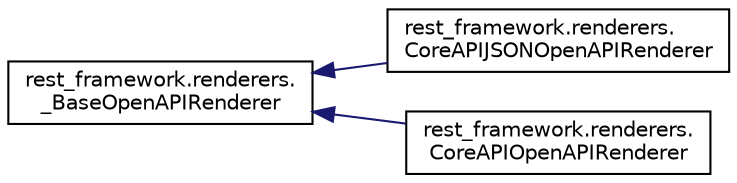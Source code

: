 digraph "Graphical Class Hierarchy"
{
 // LATEX_PDF_SIZE
  edge [fontname="Helvetica",fontsize="10",labelfontname="Helvetica",labelfontsize="10"];
  node [fontname="Helvetica",fontsize="10",shape=record];
  rankdir="LR";
  Node0 [label="rest_framework.renderers.\l_BaseOpenAPIRenderer",height=0.2,width=0.4,color="black", fillcolor="white", style="filled",URL="$d9/dda/classrest__framework_1_1renderers_1_1___base_open_a_p_i_renderer.html",tooltip=" "];
  Node0 -> Node1 [dir="back",color="midnightblue",fontsize="10",style="solid",fontname="Helvetica"];
  Node1 [label="rest_framework.renderers.\lCoreAPIJSONOpenAPIRenderer",height=0.2,width=0.4,color="black", fillcolor="white", style="filled",URL="$d5/d4c/classrest__framework_1_1renderers_1_1_core_a_p_i_j_s_o_n_open_a_p_i_renderer.html",tooltip=" "];
  Node0 -> Node2 [dir="back",color="midnightblue",fontsize="10",style="solid",fontname="Helvetica"];
  Node2 [label="rest_framework.renderers.\lCoreAPIOpenAPIRenderer",height=0.2,width=0.4,color="black", fillcolor="white", style="filled",URL="$d6/de9/classrest__framework_1_1renderers_1_1_core_a_p_i_open_a_p_i_renderer.html",tooltip=" "];
}
